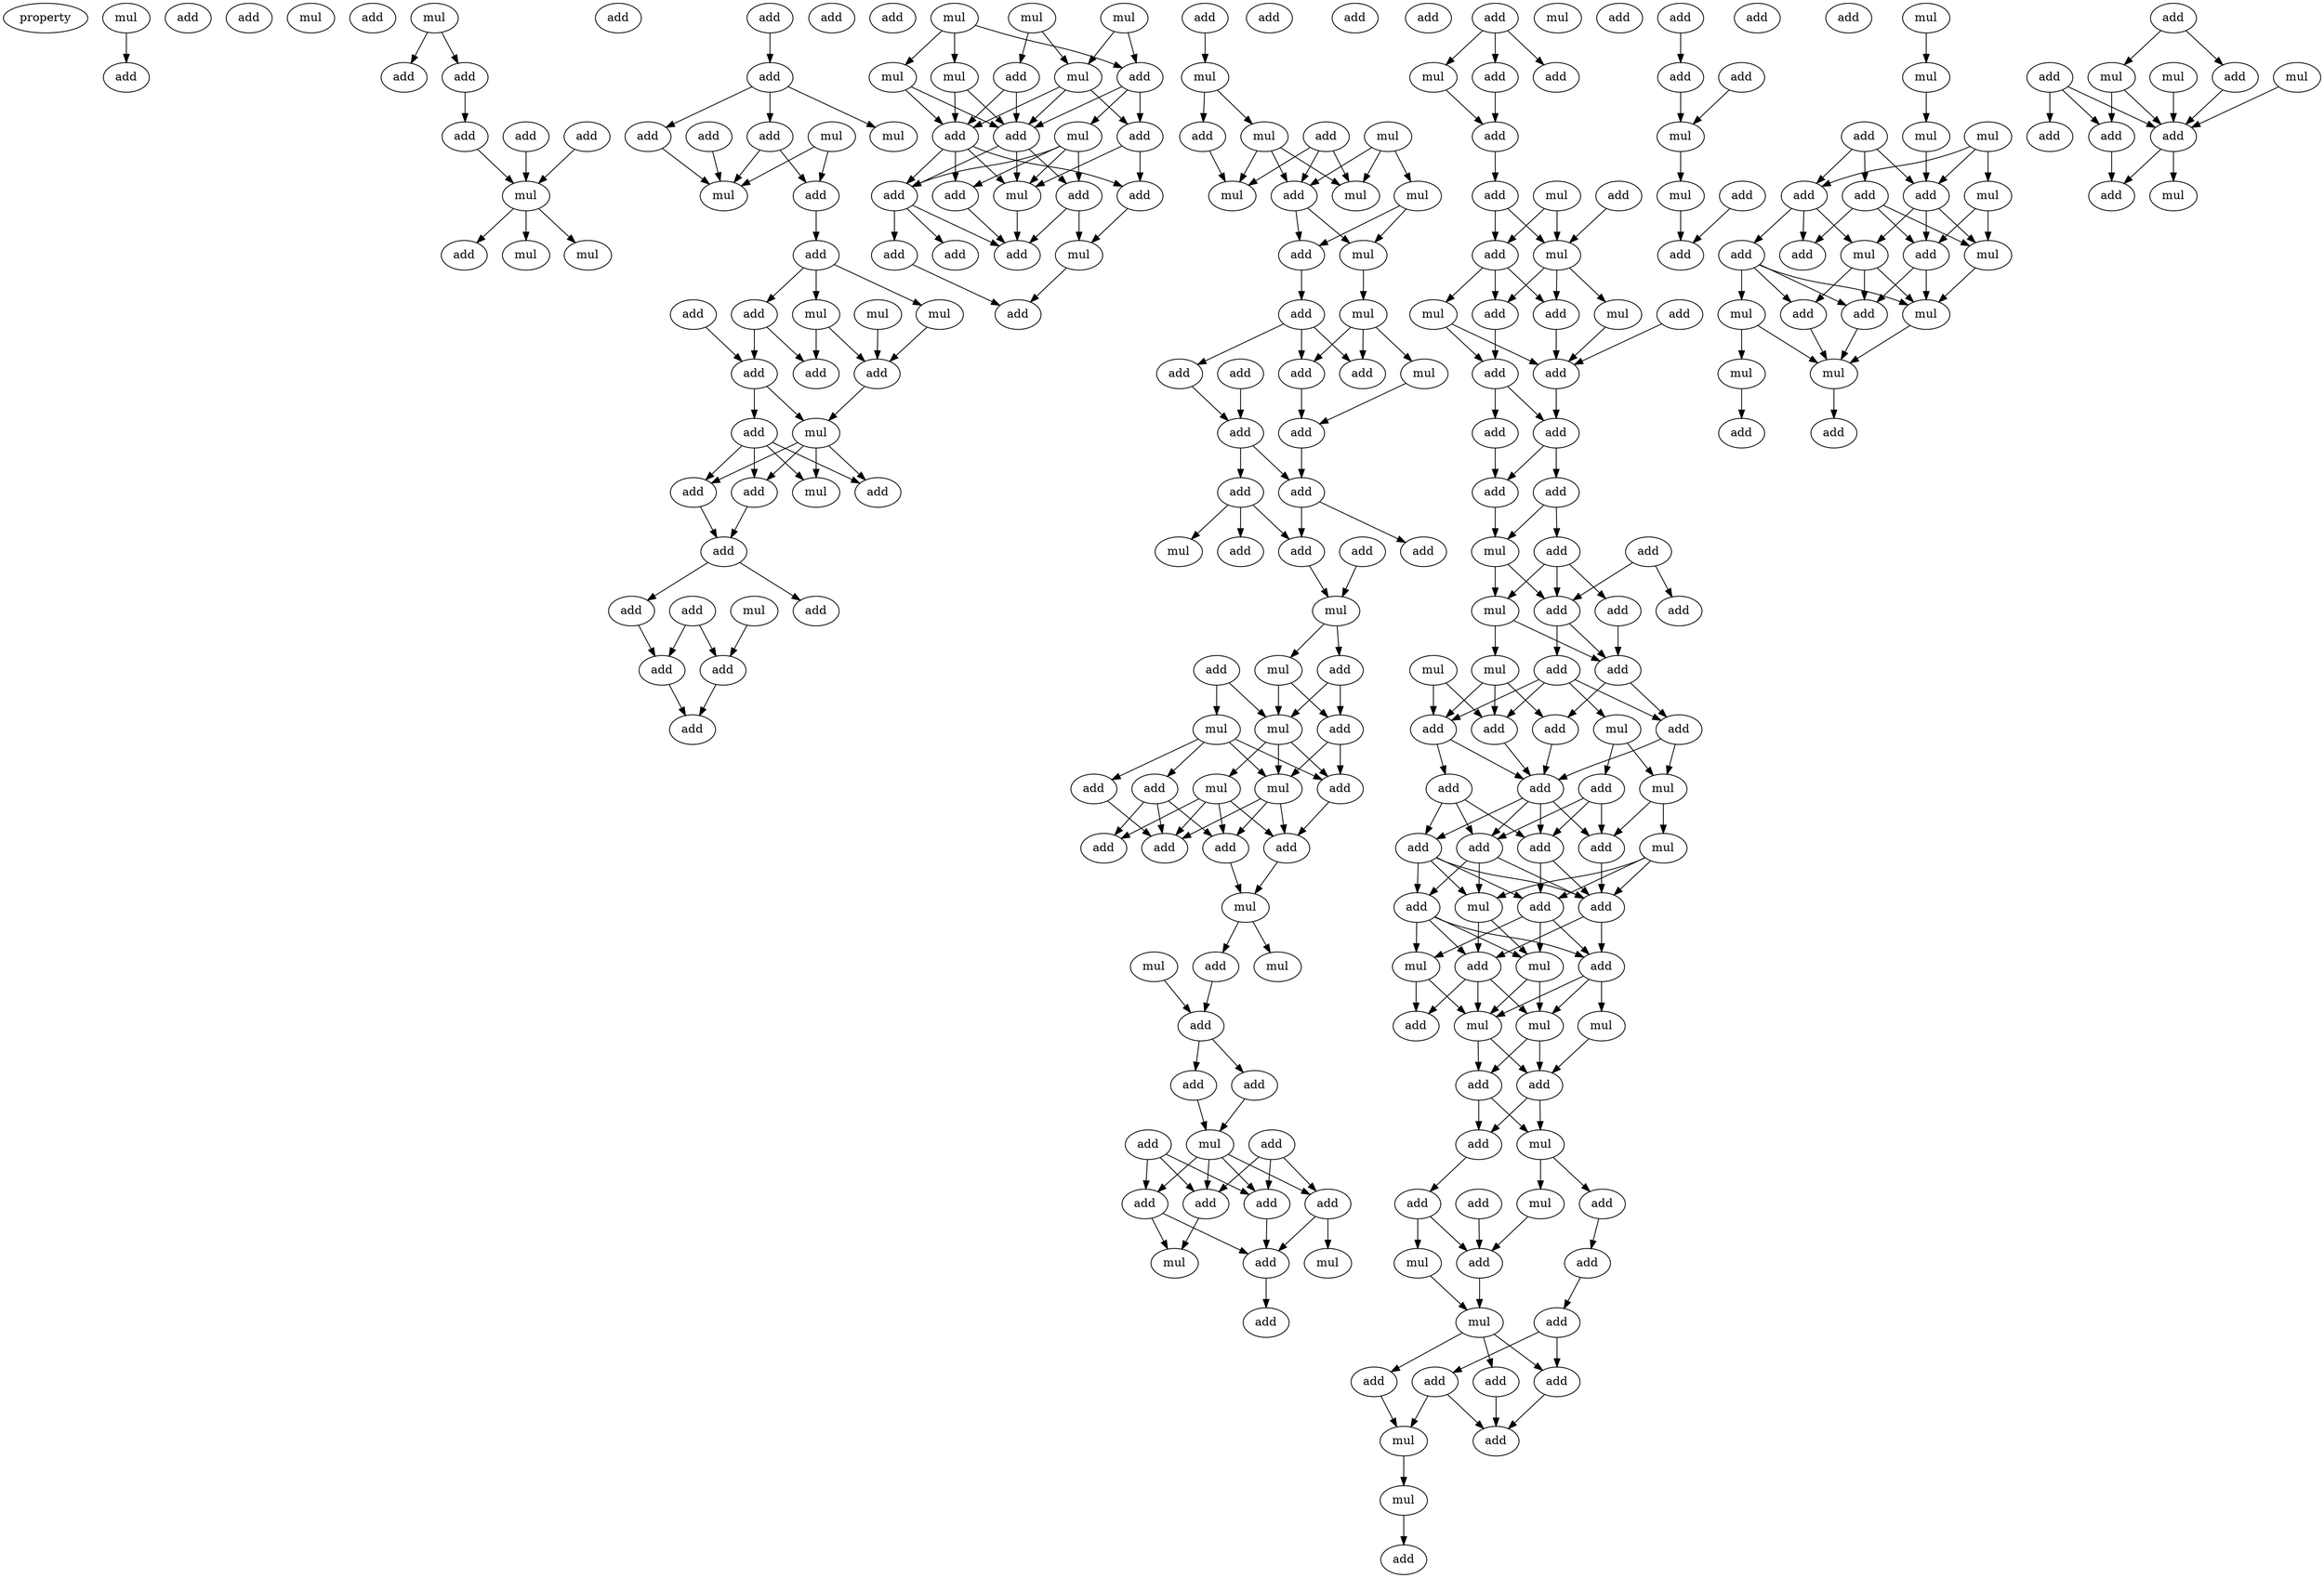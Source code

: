 digraph {
    node [fontcolor=black]
    property [mul=2,lf=1.5]
    0 [ label = mul ];
    1 [ label = add ];
    2 [ label = add ];
    3 [ label = add ];
    4 [ label = mul ];
    5 [ label = add ];
    6 [ label = mul ];
    7 [ label = add ];
    8 [ label = add ];
    9 [ label = add ];
    10 [ label = add ];
    11 [ label = add ];
    12 [ label = add ];
    13 [ label = mul ];
    14 [ label = add ];
    15 [ label = add ];
    16 [ label = add ];
    17 [ label = mul ];
    18 [ label = mul ];
    19 [ label = add ];
    20 [ label = add ];
    21 [ label = add ];
    22 [ label = mul ];
    23 [ label = mul ];
    24 [ label = add ];
    25 [ label = mul ];
    26 [ label = add ];
    27 [ label = add ];
    28 [ label = mul ];
    29 [ label = mul ];
    30 [ label = add ];
    31 [ label = add ];
    32 [ label = mul ];
    33 [ label = add ];
    34 [ label = add ];
    35 [ label = add ];
    36 [ label = add ];
    37 [ label = mul ];
    38 [ label = add ];
    39 [ label = mul ];
    40 [ label = add ];
    41 [ label = add ];
    42 [ label = add ];
    43 [ label = add ];
    44 [ label = add ];
    45 [ label = add ];
    46 [ label = mul ];
    47 [ label = add ];
    48 [ label = add ];
    49 [ label = add ];
    50 [ label = add ];
    51 [ label = mul ];
    52 [ label = mul ];
    53 [ label = mul ];
    54 [ label = mul ];
    55 [ label = add ];
    56 [ label = mul ];
    57 [ label = add ];
    58 [ label = mul ];
    59 [ label = add ];
    60 [ label = add ];
    61 [ label = add ];
    62 [ label = mul ];
    63 [ label = add ];
    64 [ label = add ];
    65 [ label = add ];
    66 [ label = mul ];
    67 [ label = add ];
    68 [ label = add ];
    69 [ label = add ];
    70 [ label = add ];
    71 [ label = mul ];
    72 [ label = add ];
    73 [ label = add ];
    74 [ label = mul ];
    75 [ label = add ];
    76 [ label = add ];
    77 [ label = mul ];
    78 [ label = mul ];
    79 [ label = mul ];
    80 [ label = mul ];
    81 [ label = mul ];
    82 [ label = add ];
    83 [ label = add ];
    84 [ label = mul ];
    85 [ label = add ];
    86 [ label = mul ];
    87 [ label = add ];
    88 [ label = add ];
    89 [ label = mul ];
    90 [ label = add ];
    91 [ label = add ];
    92 [ label = add ];
    93 [ label = add ];
    94 [ label = add ];
    95 [ label = add ];
    96 [ label = add ];
    97 [ label = add ];
    98 [ label = add ];
    99 [ label = add ];
    100 [ label = mul ];
    101 [ label = add ];
    102 [ label = mul ];
    103 [ label = add ];
    104 [ label = add ];
    105 [ label = add ];
    106 [ label = mul ];
    107 [ label = mul ];
    108 [ label = mul ];
    109 [ label = add ];
    110 [ label = add ];
    111 [ label = add ];
    112 [ label = mul ];
    113 [ label = add ];
    114 [ label = mul ];
    115 [ label = add ];
    116 [ label = add ];
    117 [ label = add ];
    118 [ label = add ];
    119 [ label = mul ];
    120 [ label = mul ];
    121 [ label = add ];
    122 [ label = add ];
    123 [ label = mul ];
    124 [ label = add ];
    125 [ label = add ];
    126 [ label = add ];
    127 [ label = add ];
    128 [ label = add ];
    129 [ label = mul ];
    130 [ label = add ];
    131 [ label = add ];
    132 [ label = add ];
    133 [ label = add ];
    134 [ label = add ];
    135 [ label = mul ];
    136 [ label = mul ];
    137 [ label = add ];
    138 [ label = add ];
    139 [ label = mul ];
    140 [ label = add ];
    141 [ label = mul ];
    142 [ label = add ];
    143 [ label = add ];
    144 [ label = add ];
    145 [ label = mul ];
    146 [ label = add ];
    147 [ label = add ];
    148 [ label = mul ];
    149 [ label = add ];
    150 [ label = add ];
    151 [ label = mul ];
    152 [ label = add ];
    153 [ label = mul ];
    154 [ label = add ];
    155 [ label = add ];
    156 [ label = add ];
    157 [ label = add ];
    158 [ label = add ];
    159 [ label = add ];
    160 [ label = mul ];
    161 [ label = add ];
    162 [ label = add ];
    163 [ label = add ];
    164 [ label = add ];
    165 [ label = add ];
    166 [ label = mul ];
    167 [ label = add ];
    168 [ label = add ];
    169 [ label = mul ];
    170 [ label = mul ];
    171 [ label = add ];
    172 [ label = mul ];
    173 [ label = add ];
    174 [ label = add ];
    175 [ label = add ];
    176 [ label = add ];
    177 [ label = add ];
    178 [ label = mul ];
    179 [ label = add ];
    180 [ label = add ];
    181 [ label = add ];
    182 [ label = add ];
    183 [ label = add ];
    184 [ label = mul ];
    185 [ label = add ];
    186 [ label = add ];
    187 [ label = mul ];
    188 [ label = add ];
    189 [ label = add ];
    190 [ label = mul ];
    191 [ label = add ];
    192 [ label = mul ];
    193 [ label = mul ];
    194 [ label = mul ];
    195 [ label = add ];
    196 [ label = mul ];
    197 [ label = add ];
    198 [ label = add ];
    199 [ label = add ];
    200 [ label = mul ];
    201 [ label = add ];
    202 [ label = add ];
    203 [ label = add ];
    204 [ label = add ];
    205 [ label = mul ];
    206 [ label = add ];
    207 [ label = add ];
    208 [ label = mul ];
    209 [ label = mul ];
    210 [ label = add ];
    211 [ label = add ];
    212 [ label = add ];
    213 [ label = add ];
    214 [ label = add ];
    215 [ label = add ];
    216 [ label = mul ];
    217 [ label = mul ];
    218 [ label = add ];
    219 [ label = add ];
    220 [ label = add ];
    221 [ label = add ];
    222 [ label = mul ];
    223 [ label = add ];
    224 [ label = add ];
    225 [ label = mul ];
    226 [ label = add ];
    227 [ label = add ];
    228 [ label = mul ];
    229 [ label = mul ];
    230 [ label = mul ];
    231 [ label = add ];
    232 [ label = mul ];
    233 [ label = add ];
    234 [ label = add ];
    235 [ label = mul ];
    236 [ label = add ];
    237 [ label = mul ];
    238 [ label = add ];
    239 [ label = add ];
    240 [ label = add ];
    241 [ label = mul ];
    242 [ label = mul ];
    243 [ label = add ];
    244 [ label = add ];
    245 [ label = mul ];
    246 [ label = mul ];
    247 [ label = mul ];
    248 [ label = add ];
    249 [ label = add ];
    250 [ label = add ];
    251 [ label = add ];
    252 [ label = mul ];
    253 [ label = add ];
    254 [ label = mul ];
    255 [ label = mul ];
    256 [ label = add ];
    257 [ label = add ];
    258 [ label = add ];
    259 [ label = add ];
    260 [ label = mul ];
    0 -> 3 [ name = 0 ];
    6 -> 7 [ name = 1 ];
    6 -> 8 [ name = 2 ];
    8 -> 12 [ name = 3 ];
    9 -> 13 [ name = 4 ];
    11 -> 13 [ name = 5 ];
    12 -> 13 [ name = 6 ];
    13 -> 15 [ name = 7 ];
    13 -> 17 [ name = 8 ];
    13 -> 18 [ name = 9 ];
    14 -> 19 [ name = 10 ];
    19 -> 20 [ name = 11 ];
    19 -> 22 [ name = 12 ];
    19 -> 24 [ name = 13 ];
    20 -> 25 [ name = 14 ];
    20 -> 26 [ name = 15 ];
    21 -> 25 [ name = 16 ];
    23 -> 25 [ name = 17 ];
    23 -> 26 [ name = 18 ];
    24 -> 25 [ name = 19 ];
    26 -> 27 [ name = 20 ];
    27 -> 28 [ name = 21 ];
    27 -> 29 [ name = 22 ];
    27 -> 30 [ name = 23 ];
    28 -> 33 [ name = 24 ];
    28 -> 34 [ name = 25 ];
    29 -> 34 [ name = 26 ];
    30 -> 33 [ name = 27 ];
    30 -> 35 [ name = 28 ];
    31 -> 35 [ name = 29 ];
    32 -> 34 [ name = 30 ];
    34 -> 37 [ name = 31 ];
    35 -> 36 [ name = 32 ];
    35 -> 37 [ name = 33 ];
    36 -> 38 [ name = 34 ];
    36 -> 39 [ name = 35 ];
    36 -> 40 [ name = 36 ];
    36 -> 41 [ name = 37 ];
    37 -> 38 [ name = 38 ];
    37 -> 39 [ name = 39 ];
    37 -> 40 [ name = 40 ];
    37 -> 41 [ name = 41 ];
    38 -> 42 [ name = 42 ];
    40 -> 42 [ name = 43 ];
    42 -> 44 [ name = 44 ];
    42 -> 47 [ name = 45 ];
    43 -> 48 [ name = 46 ];
    43 -> 49 [ name = 47 ];
    44 -> 48 [ name = 48 ];
    46 -> 49 [ name = 49 ];
    48 -> 50 [ name = 50 ];
    49 -> 50 [ name = 51 ];
    51 -> 56 [ name = 52 ];
    51 -> 57 [ name = 53 ];
    51 -> 58 [ name = 54 ];
    52 -> 54 [ name = 55 ];
    52 -> 55 [ name = 56 ];
    53 -> 54 [ name = 57 ];
    53 -> 57 [ name = 58 ];
    54 -> 59 [ name = 59 ];
    54 -> 60 [ name = 60 ];
    54 -> 61 [ name = 61 ];
    55 -> 59 [ name = 62 ];
    55 -> 60 [ name = 63 ];
    56 -> 59 [ name = 64 ];
    56 -> 60 [ name = 65 ];
    57 -> 60 [ name = 66 ];
    57 -> 61 [ name = 67 ];
    57 -> 62 [ name = 68 ];
    58 -> 59 [ name = 69 ];
    58 -> 60 [ name = 70 ];
    59 -> 64 [ name = 71 ];
    59 -> 65 [ name = 72 ];
    59 -> 66 [ name = 73 ];
    59 -> 67 [ name = 74 ];
    60 -> 63 [ name = 75 ];
    60 -> 65 [ name = 76 ];
    60 -> 66 [ name = 77 ];
    61 -> 64 [ name = 78 ];
    61 -> 66 [ name = 79 ];
    62 -> 63 [ name = 80 ];
    62 -> 65 [ name = 81 ];
    62 -> 66 [ name = 82 ];
    62 -> 67 [ name = 83 ];
    63 -> 69 [ name = 84 ];
    63 -> 71 [ name = 85 ];
    64 -> 71 [ name = 86 ];
    65 -> 68 [ name = 87 ];
    65 -> 69 [ name = 88 ];
    65 -> 70 [ name = 89 ];
    66 -> 69 [ name = 90 ];
    67 -> 69 [ name = 91 ];
    68 -> 72 [ name = 92 ];
    71 -> 72 [ name = 93 ];
    73 -> 74 [ name = 94 ];
    74 -> 75 [ name = 95 ];
    74 -> 77 [ name = 96 ];
    75 -> 80 [ name = 97 ];
    76 -> 79 [ name = 98 ];
    76 -> 80 [ name = 99 ];
    76 -> 82 [ name = 100 ];
    77 -> 79 [ name = 101 ];
    77 -> 80 [ name = 102 ];
    77 -> 82 [ name = 103 ];
    78 -> 79 [ name = 104 ];
    78 -> 81 [ name = 105 ];
    78 -> 82 [ name = 106 ];
    81 -> 83 [ name = 107 ];
    81 -> 84 [ name = 108 ];
    82 -> 83 [ name = 109 ];
    82 -> 84 [ name = 110 ];
    83 -> 85 [ name = 111 ];
    84 -> 86 [ name = 112 ];
    85 -> 88 [ name = 113 ];
    85 -> 90 [ name = 114 ];
    85 -> 91 [ name = 115 ];
    86 -> 89 [ name = 116 ];
    86 -> 90 [ name = 117 ];
    86 -> 91 [ name = 118 ];
    87 -> 93 [ name = 119 ];
    88 -> 93 [ name = 120 ];
    89 -> 94 [ name = 121 ];
    90 -> 94 [ name = 122 ];
    93 -> 95 [ name = 123 ];
    93 -> 96 [ name = 124 ];
    94 -> 96 [ name = 125 ];
    95 -> 98 [ name = 126 ];
    95 -> 99 [ name = 127 ];
    95 -> 100 [ name = 128 ];
    96 -> 97 [ name = 129 ];
    96 -> 98 [ name = 130 ];
    98 -> 102 [ name = 131 ];
    101 -> 102 [ name = 132 ];
    102 -> 105 [ name = 133 ];
    102 -> 106 [ name = 134 ];
    104 -> 107 [ name = 135 ];
    104 -> 108 [ name = 136 ];
    105 -> 108 [ name = 137 ];
    105 -> 109 [ name = 138 ];
    106 -> 108 [ name = 139 ];
    106 -> 109 [ name = 140 ];
    107 -> 110 [ name = 141 ];
    107 -> 111 [ name = 142 ];
    107 -> 113 [ name = 143 ];
    107 -> 114 [ name = 144 ];
    108 -> 110 [ name = 145 ];
    108 -> 112 [ name = 146 ];
    108 -> 114 [ name = 147 ];
    109 -> 110 [ name = 148 ];
    109 -> 114 [ name = 149 ];
    110 -> 116 [ name = 150 ];
    111 -> 115 [ name = 151 ];
    111 -> 117 [ name = 152 ];
    111 -> 118 [ name = 153 ];
    112 -> 115 [ name = 154 ];
    112 -> 116 [ name = 155 ];
    112 -> 117 [ name = 156 ];
    112 -> 118 [ name = 157 ];
    113 -> 118 [ name = 158 ];
    114 -> 115 [ name = 159 ];
    114 -> 116 [ name = 160 ];
    114 -> 118 [ name = 161 ];
    115 -> 119 [ name = 162 ];
    116 -> 119 [ name = 163 ];
    119 -> 122 [ name = 164 ];
    119 -> 123 [ name = 165 ];
    120 -> 124 [ name = 166 ];
    122 -> 124 [ name = 167 ];
    124 -> 125 [ name = 168 ];
    124 -> 126 [ name = 169 ];
    125 -> 129 [ name = 170 ];
    126 -> 129 [ name = 171 ];
    127 -> 130 [ name = 172 ];
    127 -> 131 [ name = 173 ];
    127 -> 132 [ name = 174 ];
    128 -> 131 [ name = 175 ];
    128 -> 132 [ name = 176 ];
    128 -> 133 [ name = 177 ];
    129 -> 130 [ name = 178 ];
    129 -> 131 [ name = 179 ];
    129 -> 132 [ name = 180 ];
    129 -> 133 [ name = 181 ];
    130 -> 134 [ name = 182 ];
    130 -> 135 [ name = 183 ];
    131 -> 135 [ name = 184 ];
    132 -> 134 [ name = 185 ];
    133 -> 134 [ name = 186 ];
    133 -> 136 [ name = 187 ];
    134 -> 137 [ name = 188 ];
    138 -> 140 [ name = 189 ];
    138 -> 141 [ name = 190 ];
    138 -> 142 [ name = 191 ];
    140 -> 143 [ name = 192 ];
    141 -> 143 [ name = 193 ];
    143 -> 144 [ name = 194 ];
    144 -> 147 [ name = 195 ];
    144 -> 148 [ name = 196 ];
    145 -> 147 [ name = 197 ];
    145 -> 148 [ name = 198 ];
    146 -> 148 [ name = 199 ];
    147 -> 149 [ name = 200 ];
    147 -> 150 [ name = 201 ];
    147 -> 153 [ name = 202 ];
    148 -> 149 [ name = 203 ];
    148 -> 150 [ name = 204 ];
    148 -> 151 [ name = 205 ];
    149 -> 155 [ name = 206 ];
    150 -> 154 [ name = 207 ];
    151 -> 155 [ name = 208 ];
    152 -> 155 [ name = 209 ];
    153 -> 154 [ name = 210 ];
    153 -> 155 [ name = 211 ];
    154 -> 156 [ name = 212 ];
    154 -> 157 [ name = 213 ];
    155 -> 157 [ name = 214 ];
    156 -> 159 [ name = 215 ];
    157 -> 158 [ name = 216 ];
    157 -> 159 [ name = 217 ];
    158 -> 160 [ name = 218 ];
    158 -> 161 [ name = 219 ];
    159 -> 160 [ name = 220 ];
    160 -> 164 [ name = 221 ];
    160 -> 166 [ name = 222 ];
    161 -> 164 [ name = 223 ];
    161 -> 165 [ name = 224 ];
    161 -> 166 [ name = 225 ];
    162 -> 163 [ name = 226 ];
    162 -> 164 [ name = 227 ];
    164 -> 167 [ name = 228 ];
    164 -> 168 [ name = 229 ];
    165 -> 168 [ name = 230 ];
    166 -> 168 [ name = 231 ];
    166 -> 170 [ name = 232 ];
    167 -> 171 [ name = 233 ];
    167 -> 172 [ name = 234 ];
    167 -> 173 [ name = 235 ];
    167 -> 175 [ name = 236 ];
    168 -> 171 [ name = 237 ];
    168 -> 174 [ name = 238 ];
    169 -> 173 [ name = 239 ];
    169 -> 175 [ name = 240 ];
    170 -> 173 [ name = 241 ];
    170 -> 174 [ name = 242 ];
    170 -> 175 [ name = 243 ];
    171 -> 176 [ name = 244 ];
    171 -> 178 [ name = 245 ];
    172 -> 177 [ name = 246 ];
    172 -> 178 [ name = 247 ];
    173 -> 176 [ name = 248 ];
    173 -> 179 [ name = 249 ];
    174 -> 176 [ name = 250 ];
    175 -> 176 [ name = 251 ];
    176 -> 180 [ name = 252 ];
    176 -> 181 [ name = 253 ];
    176 -> 182 [ name = 254 ];
    176 -> 183 [ name = 255 ];
    177 -> 180 [ name = 256 ];
    177 -> 181 [ name = 257 ];
    177 -> 183 [ name = 258 ];
    178 -> 181 [ name = 259 ];
    178 -> 184 [ name = 260 ];
    179 -> 180 [ name = 261 ];
    179 -> 182 [ name = 262 ];
    179 -> 183 [ name = 263 ];
    180 -> 186 [ name = 264 ];
    180 -> 188 [ name = 265 ];
    181 -> 188 [ name = 266 ];
    182 -> 185 [ name = 267 ];
    182 -> 186 [ name = 268 ];
    182 -> 187 [ name = 269 ];
    182 -> 188 [ name = 270 ];
    183 -> 185 [ name = 271 ];
    183 -> 187 [ name = 272 ];
    183 -> 188 [ name = 273 ];
    184 -> 186 [ name = 274 ];
    184 -> 187 [ name = 275 ];
    184 -> 188 [ name = 276 ];
    185 -> 189 [ name = 277 ];
    185 -> 190 [ name = 278 ];
    185 -> 191 [ name = 279 ];
    185 -> 192 [ name = 280 ];
    186 -> 189 [ name = 281 ];
    186 -> 190 [ name = 282 ];
    186 -> 192 [ name = 283 ];
    187 -> 190 [ name = 284 ];
    187 -> 191 [ name = 285 ];
    188 -> 189 [ name = 286 ];
    188 -> 191 [ name = 287 ];
    189 -> 193 [ name = 288 ];
    189 -> 194 [ name = 289 ];
    189 -> 196 [ name = 290 ];
    190 -> 193 [ name = 291 ];
    190 -> 196 [ name = 292 ];
    191 -> 193 [ name = 293 ];
    191 -> 195 [ name = 294 ];
    191 -> 196 [ name = 295 ];
    192 -> 193 [ name = 296 ];
    192 -> 195 [ name = 297 ];
    193 -> 197 [ name = 298 ];
    193 -> 198 [ name = 299 ];
    194 -> 198 [ name = 300 ];
    196 -> 197 [ name = 301 ];
    196 -> 198 [ name = 302 ];
    197 -> 199 [ name = 303 ];
    197 -> 200 [ name = 304 ];
    198 -> 199 [ name = 305 ];
    198 -> 200 [ name = 306 ];
    199 -> 204 [ name = 307 ];
    200 -> 201 [ name = 308 ];
    200 -> 205 [ name = 309 ];
    201 -> 207 [ name = 310 ];
    202 -> 206 [ name = 311 ];
    204 -> 206 [ name = 312 ];
    204 -> 208 [ name = 313 ];
    205 -> 206 [ name = 314 ];
    206 -> 209 [ name = 315 ];
    207 -> 210 [ name = 316 ];
    208 -> 209 [ name = 317 ];
    209 -> 211 [ name = 318 ];
    209 -> 212 [ name = 319 ];
    209 -> 214 [ name = 320 ];
    210 -> 213 [ name = 321 ];
    210 -> 214 [ name = 322 ];
    211 -> 216 [ name = 323 ];
    212 -> 215 [ name = 324 ];
    213 -> 215 [ name = 325 ];
    213 -> 216 [ name = 326 ];
    214 -> 215 [ name = 327 ];
    216 -> 217 [ name = 328 ];
    217 -> 219 [ name = 329 ];
    218 -> 221 [ name = 330 ];
    220 -> 222 [ name = 331 ];
    221 -> 222 [ name = 332 ];
    222 -> 225 [ name = 333 ];
    223 -> 227 [ name = 334 ];
    225 -> 227 [ name = 335 ];
    228 -> 229 [ name = 336 ];
    229 -> 232 [ name = 337 ];
    230 -> 234 [ name = 338 ];
    230 -> 235 [ name = 339 ];
    230 -> 236 [ name = 340 ];
    231 -> 233 [ name = 341 ];
    231 -> 234 [ name = 342 ];
    231 -> 236 [ name = 343 ];
    232 -> 236 [ name = 344 ];
    233 -> 237 [ name = 345 ];
    233 -> 238 [ name = 346 ];
    233 -> 240 [ name = 347 ];
    234 -> 239 [ name = 348 ];
    234 -> 240 [ name = 349 ];
    234 -> 241 [ name = 350 ];
    235 -> 237 [ name = 351 ];
    235 -> 238 [ name = 352 ];
    236 -> 237 [ name = 353 ];
    236 -> 238 [ name = 354 ];
    236 -> 241 [ name = 355 ];
    237 -> 245 [ name = 356 ];
    238 -> 244 [ name = 357 ];
    238 -> 245 [ name = 358 ];
    239 -> 242 [ name = 359 ];
    239 -> 243 [ name = 360 ];
    239 -> 244 [ name = 361 ];
    239 -> 245 [ name = 362 ];
    241 -> 243 [ name = 363 ];
    241 -> 244 [ name = 364 ];
    241 -> 245 [ name = 365 ];
    242 -> 246 [ name = 366 ];
    242 -> 247 [ name = 367 ];
    243 -> 246 [ name = 368 ];
    244 -> 246 [ name = 369 ];
    245 -> 246 [ name = 370 ];
    246 -> 248 [ name = 371 ];
    247 -> 249 [ name = 372 ];
    250 -> 253 [ name = 373 ];
    250 -> 255 [ name = 374 ];
    251 -> 256 [ name = 375 ];
    251 -> 257 [ name = 376 ];
    251 -> 258 [ name = 377 ];
    252 -> 257 [ name = 378 ];
    253 -> 257 [ name = 379 ];
    254 -> 257 [ name = 380 ];
    255 -> 256 [ name = 381 ];
    255 -> 257 [ name = 382 ];
    256 -> 259 [ name = 383 ];
    257 -> 259 [ name = 384 ];
    257 -> 260 [ name = 385 ];
}
